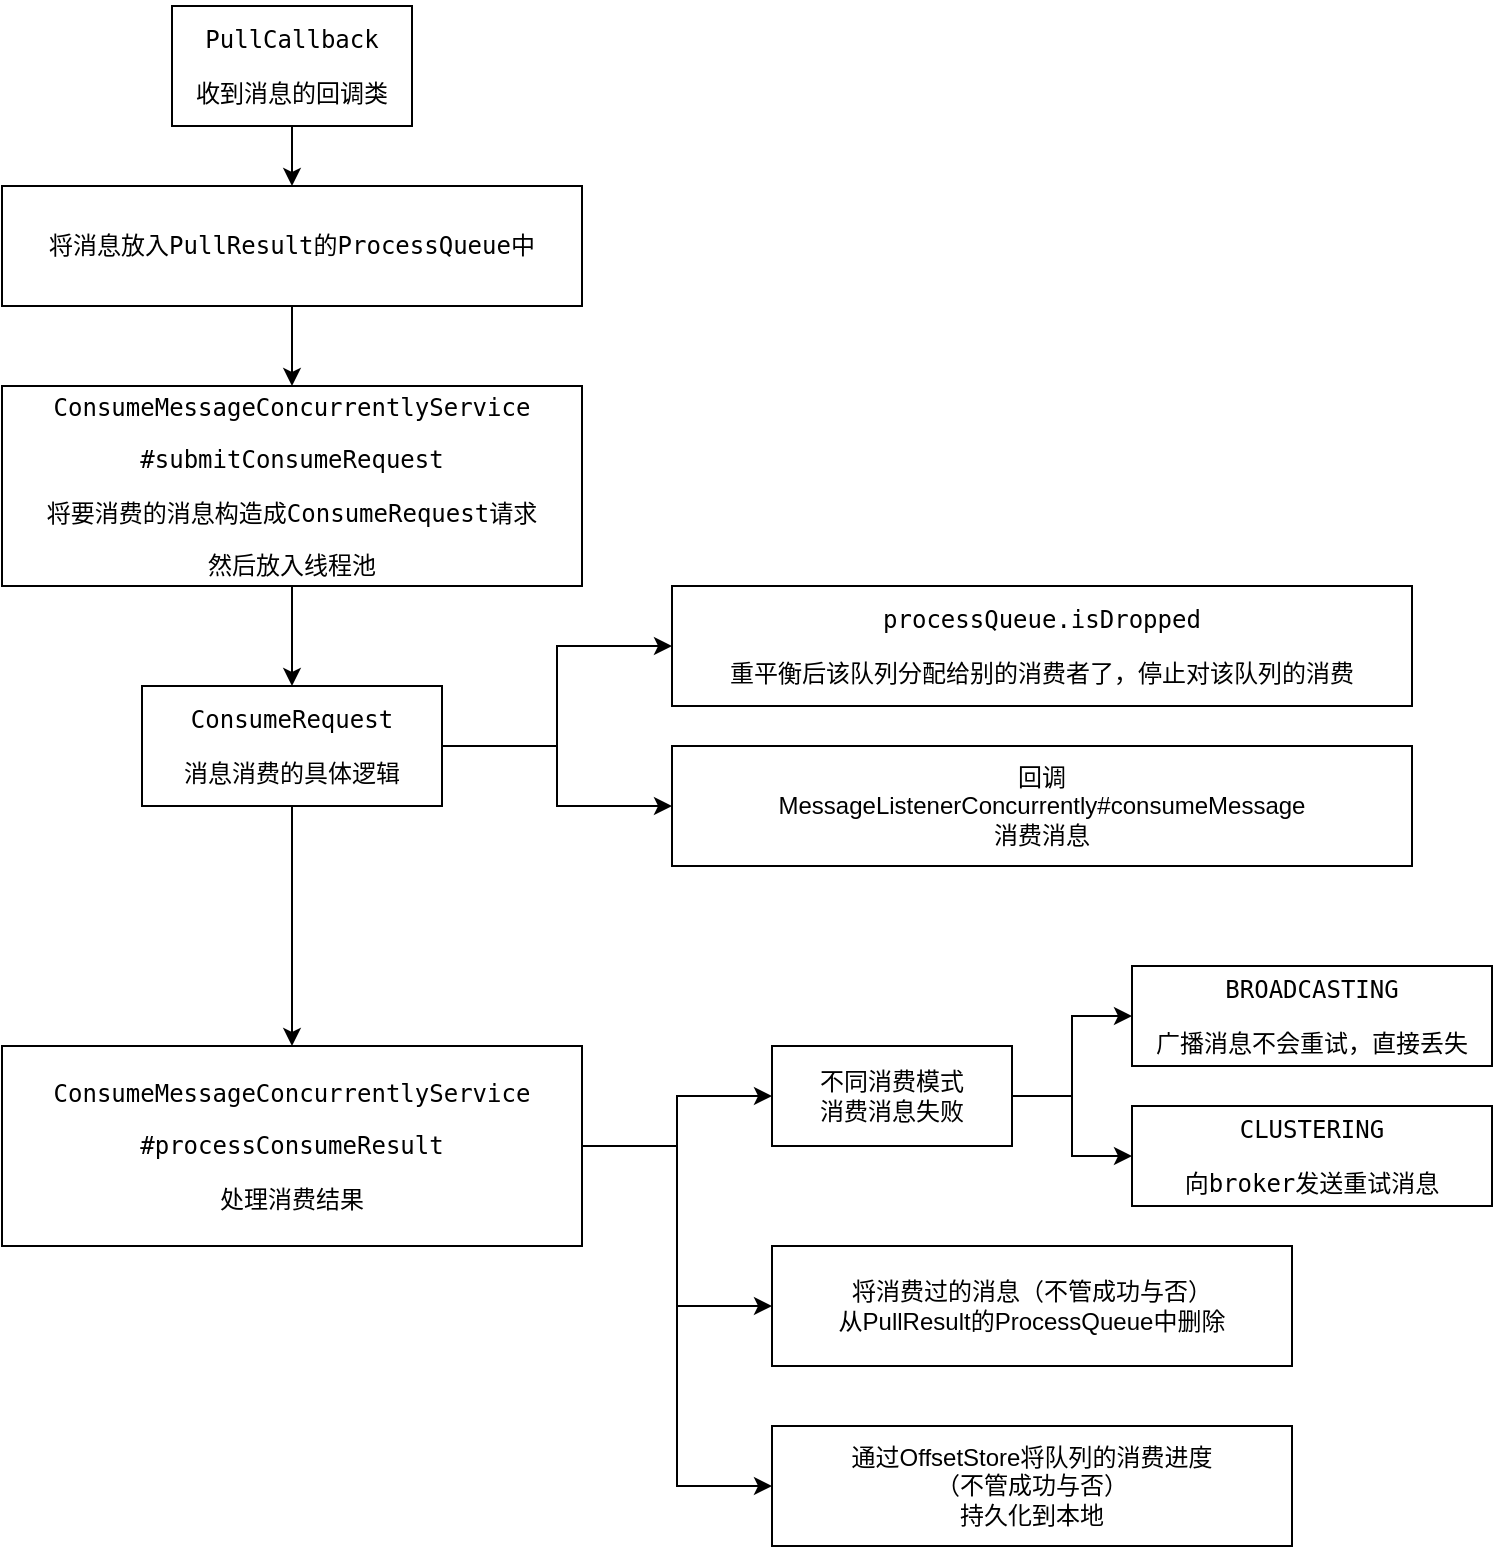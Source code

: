 <mxfile version="15.7.3" type="github">
  <diagram id="YTU2Lxhsx-NlhrjXAhpr" name="Page-1">
    <mxGraphModel dx="946" dy="536" grid="1" gridSize="10" guides="1" tooltips="1" connect="1" arrows="1" fold="1" page="1" pageScale="1" pageWidth="827" pageHeight="1169" math="0" shadow="0">
      <root>
        <mxCell id="0" />
        <mxCell id="1" parent="0" />
        <mxCell id="UFAUsOjedUkf1D2MYe-L-16" value="" style="edgeStyle=orthogonalEdgeStyle;rounded=0;orthogonalLoop=1;jettySize=auto;html=1;" edge="1" parent="1" source="UFAUsOjedUkf1D2MYe-L-1" target="UFAUsOjedUkf1D2MYe-L-2">
          <mxGeometry relative="1" as="geometry" />
        </mxCell>
        <mxCell id="UFAUsOjedUkf1D2MYe-L-1" value="&lt;pre&gt;PullCallback&lt;/pre&gt;&lt;pre&gt;收到消息的回调类&lt;/pre&gt;" style="rounded=0;whiteSpace=wrap;html=1;" vertex="1" parent="1">
          <mxGeometry x="130" y="170" width="120" height="60" as="geometry" />
        </mxCell>
        <mxCell id="UFAUsOjedUkf1D2MYe-L-17" value="" style="edgeStyle=orthogonalEdgeStyle;rounded=0;orthogonalLoop=1;jettySize=auto;html=1;" edge="1" parent="1" source="UFAUsOjedUkf1D2MYe-L-2" target="UFAUsOjedUkf1D2MYe-L-3">
          <mxGeometry relative="1" as="geometry" />
        </mxCell>
        <mxCell id="UFAUsOjedUkf1D2MYe-L-2" value="&lt;pre&gt;&lt;font face=&quot;Helvetica&quot;&gt;&lt;span&gt;将消息放入&lt;/span&gt;&lt;/font&gt;PullResult的ProcessQueue中&lt;/pre&gt;" style="rounded=0;whiteSpace=wrap;html=1;" vertex="1" parent="1">
          <mxGeometry x="45" y="260" width="290" height="60" as="geometry" />
        </mxCell>
        <mxCell id="UFAUsOjedUkf1D2MYe-L-18" value="" style="edgeStyle=orthogonalEdgeStyle;rounded=0;orthogonalLoop=1;jettySize=auto;html=1;" edge="1" parent="1" source="UFAUsOjedUkf1D2MYe-L-3" target="UFAUsOjedUkf1D2MYe-L-5">
          <mxGeometry relative="1" as="geometry" />
        </mxCell>
        <mxCell id="UFAUsOjedUkf1D2MYe-L-3" value="&lt;pre&gt;ConsumeMessageConcurrentlyService&lt;/pre&gt;&lt;pre&gt;#submitConsumeRequest&lt;/pre&gt;&lt;pre&gt;将要消费的消息构造成ConsumeRequest请求&lt;/pre&gt;&lt;pre&gt;然后放入线程池&lt;/pre&gt;" style="rounded=0;whiteSpace=wrap;html=1;" vertex="1" parent="1">
          <mxGeometry x="45" y="360" width="290" height="100" as="geometry" />
        </mxCell>
        <mxCell id="UFAUsOjedUkf1D2MYe-L-19" style="edgeStyle=orthogonalEdgeStyle;rounded=0;orthogonalLoop=1;jettySize=auto;html=1;entryX=0.5;entryY=0;entryDx=0;entryDy=0;" edge="1" parent="1" source="UFAUsOjedUkf1D2MYe-L-5" target="UFAUsOjedUkf1D2MYe-L-6">
          <mxGeometry relative="1" as="geometry" />
        </mxCell>
        <mxCell id="UFAUsOjedUkf1D2MYe-L-20" style="edgeStyle=orthogonalEdgeStyle;rounded=0;orthogonalLoop=1;jettySize=auto;html=1;exitX=1;exitY=0.5;exitDx=0;exitDy=0;entryX=0;entryY=0.5;entryDx=0;entryDy=0;" edge="1" parent="1" source="UFAUsOjedUkf1D2MYe-L-5" target="UFAUsOjedUkf1D2MYe-L-14">
          <mxGeometry relative="1" as="geometry" />
        </mxCell>
        <mxCell id="UFAUsOjedUkf1D2MYe-L-21" style="edgeStyle=orthogonalEdgeStyle;rounded=0;orthogonalLoop=1;jettySize=auto;html=1;exitX=1;exitY=0.5;exitDx=0;exitDy=0;entryX=0;entryY=0.5;entryDx=0;entryDy=0;" edge="1" parent="1" source="UFAUsOjedUkf1D2MYe-L-5" target="UFAUsOjedUkf1D2MYe-L-15">
          <mxGeometry relative="1" as="geometry" />
        </mxCell>
        <mxCell id="UFAUsOjedUkf1D2MYe-L-5" value="&lt;pre&gt;ConsumeRequest&lt;/pre&gt;&lt;pre&gt;消息消费的具体逻辑&lt;/pre&gt;" style="rounded=0;whiteSpace=wrap;html=1;" vertex="1" parent="1">
          <mxGeometry x="115" y="510" width="150" height="60" as="geometry" />
        </mxCell>
        <mxCell id="UFAUsOjedUkf1D2MYe-L-22" style="edgeStyle=orthogonalEdgeStyle;rounded=0;orthogonalLoop=1;jettySize=auto;html=1;exitX=1;exitY=0.5;exitDx=0;exitDy=0;entryX=0;entryY=0.5;entryDx=0;entryDy=0;" edge="1" parent="1" source="UFAUsOjedUkf1D2MYe-L-6" target="UFAUsOjedUkf1D2MYe-L-9">
          <mxGeometry relative="1" as="geometry" />
        </mxCell>
        <mxCell id="UFAUsOjedUkf1D2MYe-L-23" style="edgeStyle=orthogonalEdgeStyle;rounded=0;orthogonalLoop=1;jettySize=auto;html=1;exitX=1;exitY=0.5;exitDx=0;exitDy=0;entryX=0;entryY=0.5;entryDx=0;entryDy=0;" edge="1" parent="1" source="UFAUsOjedUkf1D2MYe-L-6" target="UFAUsOjedUkf1D2MYe-L-7">
          <mxGeometry relative="1" as="geometry" />
        </mxCell>
        <mxCell id="UFAUsOjedUkf1D2MYe-L-27" style="edgeStyle=orthogonalEdgeStyle;rounded=0;orthogonalLoop=1;jettySize=auto;html=1;exitX=1;exitY=0.5;exitDx=0;exitDy=0;entryX=0;entryY=0.5;entryDx=0;entryDy=0;" edge="1" parent="1" source="UFAUsOjedUkf1D2MYe-L-6" target="UFAUsOjedUkf1D2MYe-L-26">
          <mxGeometry relative="1" as="geometry" />
        </mxCell>
        <mxCell id="UFAUsOjedUkf1D2MYe-L-6" value="&lt;pre&gt;ConsumeMessageConcurrentlyService&lt;/pre&gt;&lt;pre&gt;#processConsumeResult&lt;/pre&gt;&lt;pre&gt;处理消费结果&lt;/pre&gt;" style="rounded=0;whiteSpace=wrap;html=1;" vertex="1" parent="1">
          <mxGeometry x="45" y="690" width="290" height="100" as="geometry" />
        </mxCell>
        <mxCell id="UFAUsOjedUkf1D2MYe-L-7" value="将消费过的消息（不管成功与否）&lt;br&gt;从&lt;span&gt;PullResult的ProcessQueue中删除&lt;/span&gt;" style="rounded=0;whiteSpace=wrap;html=1;" vertex="1" parent="1">
          <mxGeometry x="430" y="790" width="260" height="60" as="geometry" />
        </mxCell>
        <mxCell id="UFAUsOjedUkf1D2MYe-L-24" style="edgeStyle=orthogonalEdgeStyle;rounded=0;orthogonalLoop=1;jettySize=auto;html=1;exitX=1;exitY=0.5;exitDx=0;exitDy=0;entryX=0;entryY=0.5;entryDx=0;entryDy=0;" edge="1" parent="1" source="UFAUsOjedUkf1D2MYe-L-9" target="UFAUsOjedUkf1D2MYe-L-11">
          <mxGeometry relative="1" as="geometry" />
        </mxCell>
        <mxCell id="UFAUsOjedUkf1D2MYe-L-25" style="edgeStyle=orthogonalEdgeStyle;rounded=0;orthogonalLoop=1;jettySize=auto;html=1;exitX=1;exitY=0.5;exitDx=0;exitDy=0;" edge="1" parent="1" source="UFAUsOjedUkf1D2MYe-L-9" target="UFAUsOjedUkf1D2MYe-L-13">
          <mxGeometry relative="1" as="geometry" />
        </mxCell>
        <mxCell id="UFAUsOjedUkf1D2MYe-L-9" value="不同消费模式&lt;br&gt;消费消息失败" style="rounded=0;whiteSpace=wrap;html=1;" vertex="1" parent="1">
          <mxGeometry x="430" y="690" width="120" height="50" as="geometry" />
        </mxCell>
        <mxCell id="UFAUsOjedUkf1D2MYe-L-11" value="&lt;pre&gt;BROADCASTING&lt;/pre&gt;&lt;pre&gt;广播消息不会重试，直接丢失&lt;/pre&gt;" style="rounded=0;whiteSpace=wrap;html=1;" vertex="1" parent="1">
          <mxGeometry x="610" y="650" width="180" height="50" as="geometry" />
        </mxCell>
        <mxCell id="UFAUsOjedUkf1D2MYe-L-13" value="&lt;pre&gt;CLUSTERING&lt;/pre&gt;&lt;pre&gt;向broker发送重试消息&lt;/pre&gt;" style="rounded=0;whiteSpace=wrap;html=1;" vertex="1" parent="1">
          <mxGeometry x="610" y="720" width="180" height="50" as="geometry" />
        </mxCell>
        <mxCell id="UFAUsOjedUkf1D2MYe-L-14" value="&lt;pre&gt;processQueue.isDropped&lt;/pre&gt;&lt;pre&gt;重平衡后该队列分配给别的消费者了，停止对该队列的消费&lt;/pre&gt;" style="rounded=0;whiteSpace=wrap;html=1;" vertex="1" parent="1">
          <mxGeometry x="380" y="460" width="370" height="60" as="geometry" />
        </mxCell>
        <mxCell id="UFAUsOjedUkf1D2MYe-L-15" value="回调&lt;br&gt;MessageListenerConcurrently#consumeMessage&lt;br&gt;消费消息" style="rounded=0;whiteSpace=wrap;html=1;" vertex="1" parent="1">
          <mxGeometry x="380" y="540" width="370" height="60" as="geometry" />
        </mxCell>
        <mxCell id="UFAUsOjedUkf1D2MYe-L-26" value="通过OffsetStore将队列的消费进度&lt;br&gt;（不管成功与否）&lt;br&gt;持久化到本地" style="rounded=0;whiteSpace=wrap;html=1;" vertex="1" parent="1">
          <mxGeometry x="430" y="880" width="260" height="60" as="geometry" />
        </mxCell>
      </root>
    </mxGraphModel>
  </diagram>
</mxfile>
